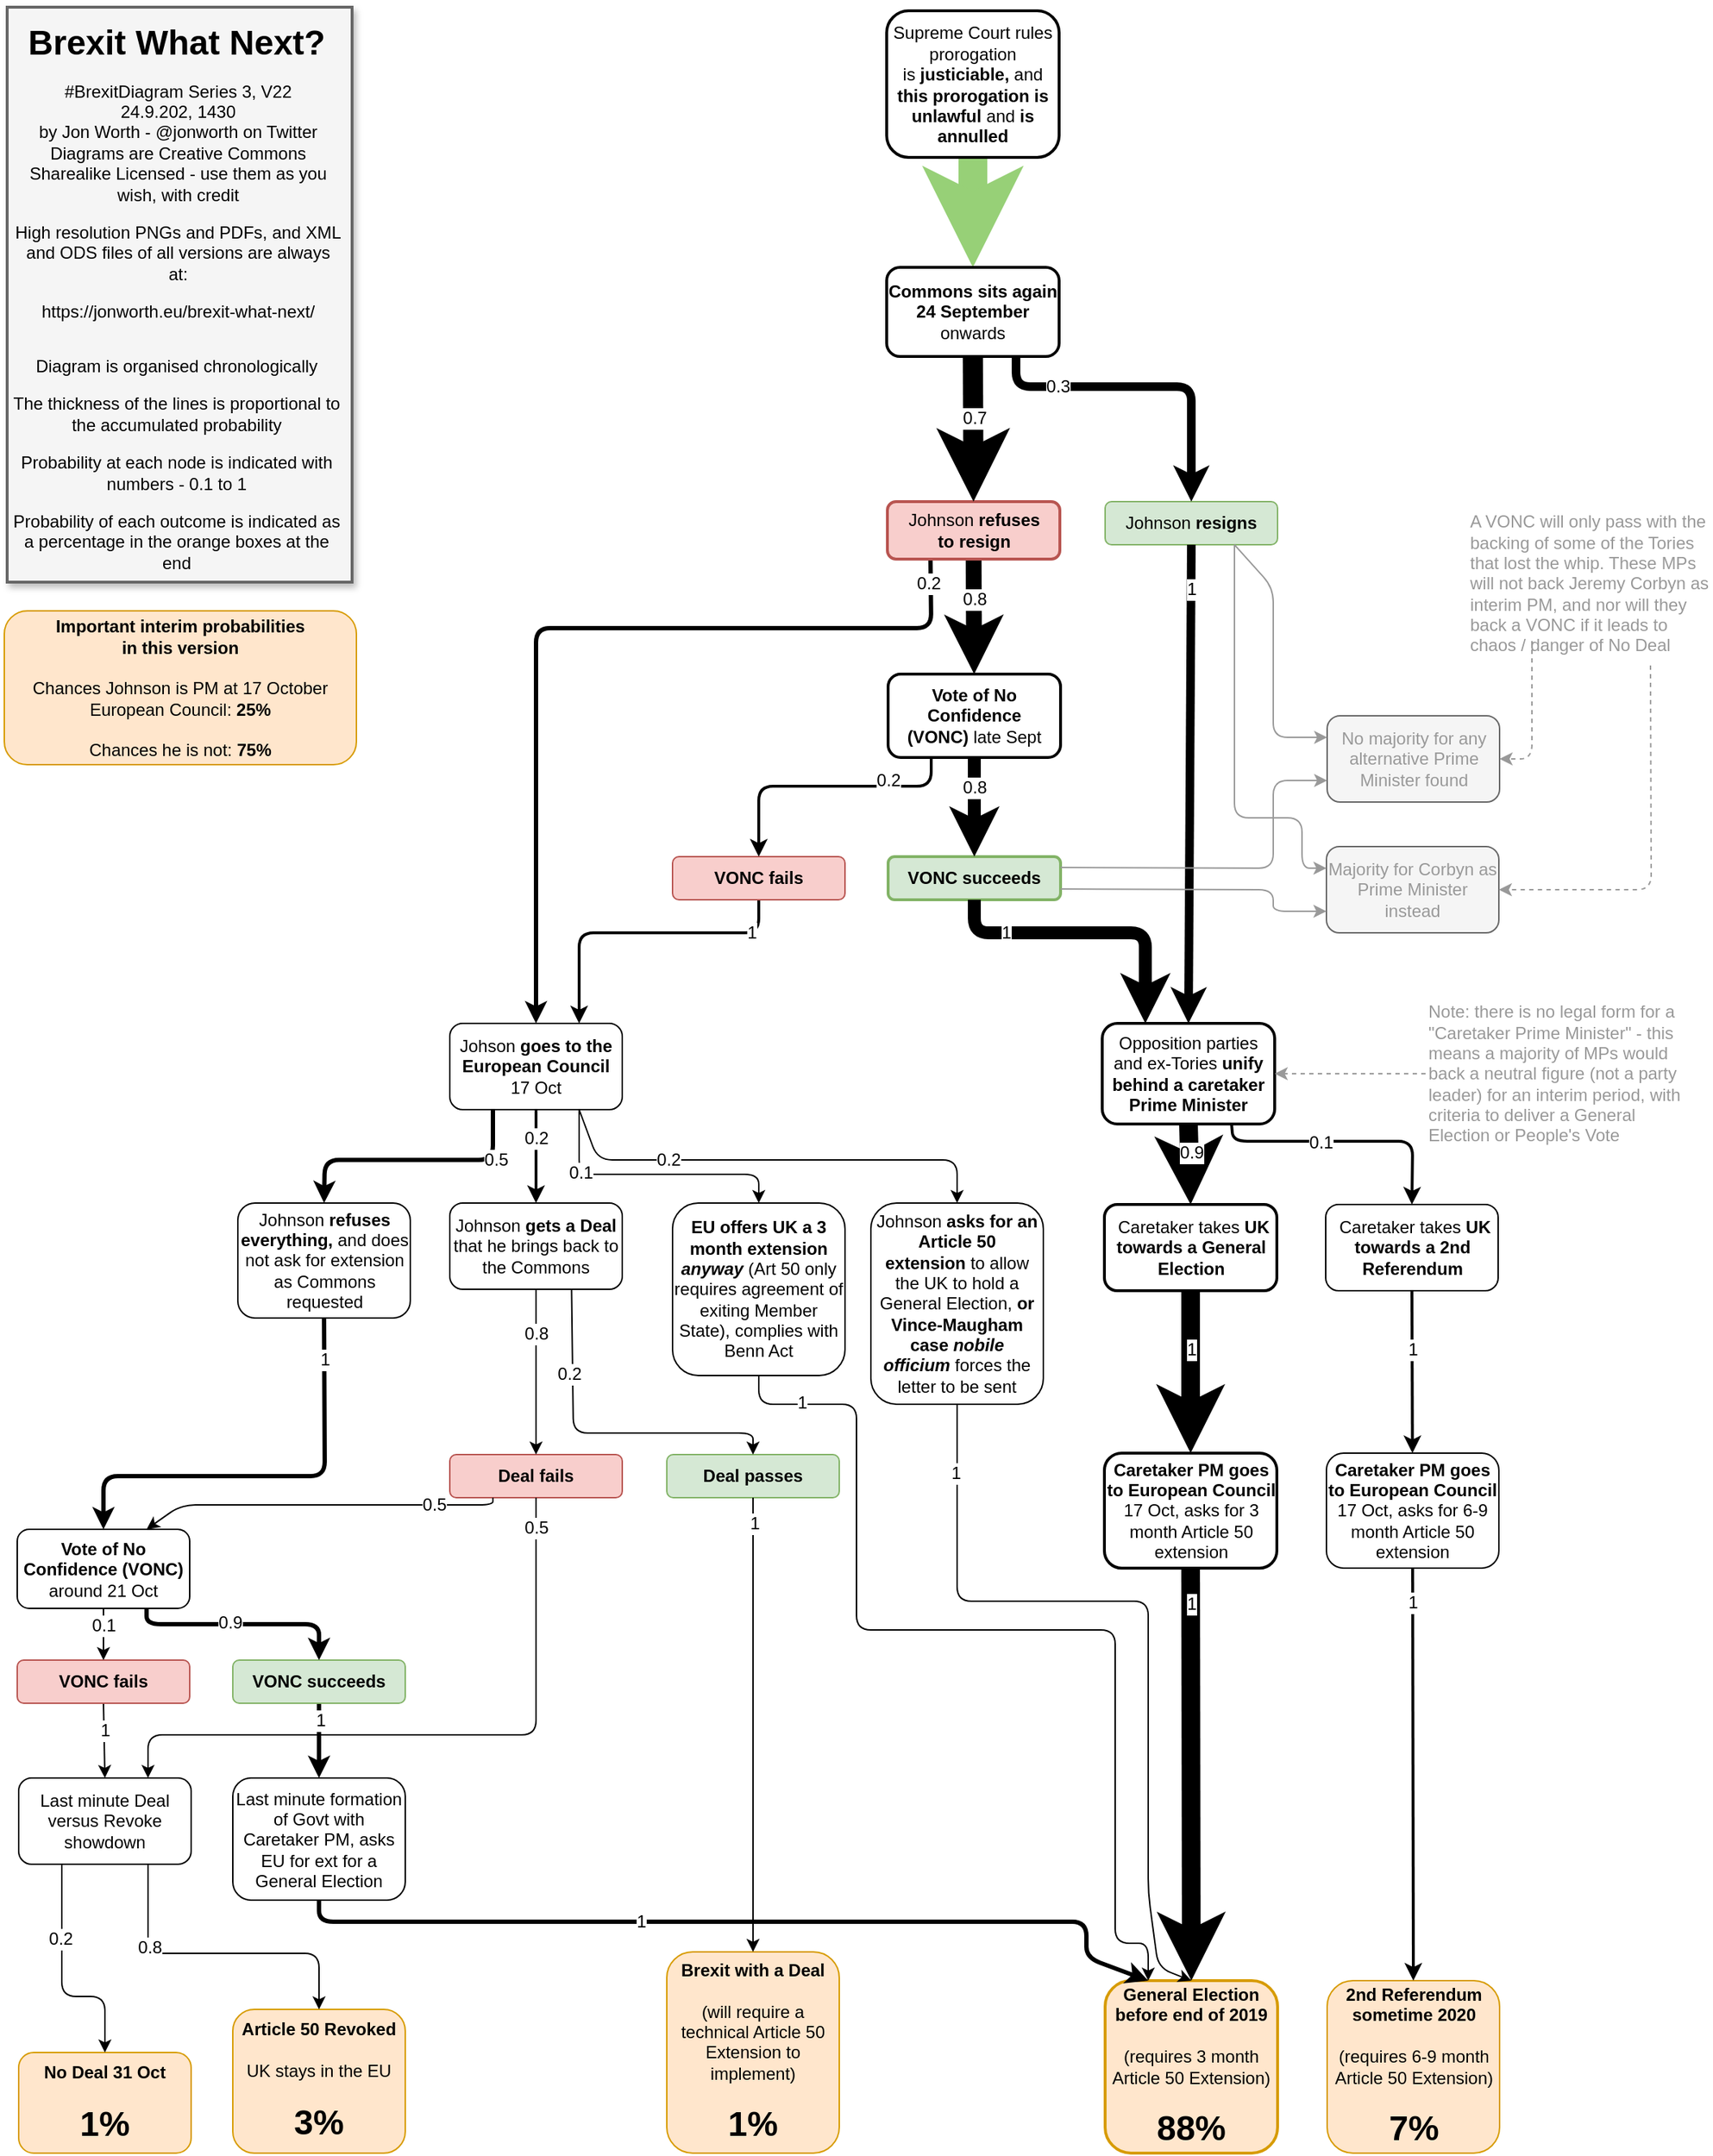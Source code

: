 <mxfile version="11.3.0" type="device" pages="1"><diagram id="ibfhj0PUUvudMhf0KBEY" name="Page-1"><mxGraphModel dx="1349" dy="990" grid="1" gridSize="10" guides="1" tooltips="1" connect="1" arrows="1" fold="1" page="1" pageScale="1" pageWidth="827" pageHeight="1169" math="0" shadow="0"><root><mxCell id="0"/><mxCell id="1" parent="0"/><mxCell id="FsNQfSGcX9CCWowBV3Cm-4" value="" style="endArrow=classic;html=1;entryX=0.5;entryY=0;entryDx=0;entryDy=0;fontSize=12;strokeWidth=20;exitX=0.5;exitY=1;exitDx=0;exitDy=0;strokeColor=#97D077;" edge="1" parent="1" source="2N9ct_D3yQrJ8PhZIqag-3" target="2N9ct_D3yQrJ8PhZIqag-23"><mxGeometry width="50" height="50" relative="1" as="geometry"><mxPoint x="665.5" y="-64" as="sourcePoint"/><mxPoint x="665" y="14" as="targetPoint"/><Array as="points"/></mxGeometry></mxCell><mxCell id="2N9ct_D3yQrJ8PhZIqag-41" value="" style="endArrow=classic;html=1;exitX=0.5;exitY=1;exitDx=0;exitDy=0;fontSize=12;strokeWidth=11;" parent="1" source="2N9ct_D3yQrJ8PhZIqag-18" target="2N9ct_D3yQrJ8PhZIqag-37" edge="1"><mxGeometry width="50" height="50" relative="1" as="geometry"><mxPoint x="786.5" y="474" as="sourcePoint"/><mxPoint x="836.5" y="424" as="targetPoint"/></mxGeometry></mxCell><mxCell id="2N9ct_D3yQrJ8PhZIqag-142" value="0.8" style="text;html=1;resizable=0;points=[];align=center;verticalAlign=middle;labelBackgroundColor=#ffffff;fontColor=#000000;fontSize=12;" parent="2N9ct_D3yQrJ8PhZIqag-41" vertex="1" connectable="0"><mxGeometry x="-0.2" relative="1" as="geometry"><mxPoint y="-4.5" as="offset"/></mxGeometry></mxCell><mxCell id="2N9ct_D3yQrJ8PhZIqag-79" value="" style="endArrow=classic;html=1;fontColor=#FF0000;exitX=0.25;exitY=1;exitDx=0;exitDy=0;entryX=0.5;entryY=0;entryDx=0;entryDy=0;fontSize=12;strokeWidth=3;" parent="1" source="2N9ct_D3yQrJ8PhZIqag-18" target="2N9ct_D3yQrJ8PhZIqag-51" edge="1"><mxGeometry width="50" height="50" relative="1" as="geometry"><mxPoint x="492" y="654" as="sourcePoint"/><mxPoint x="542" y="604" as="targetPoint"/><Array as="points"><mxPoint x="657" y="444"/><mxPoint x="382" y="444"/></Array></mxGeometry></mxCell><mxCell id="2N9ct_D3yQrJ8PhZIqag-141" value="0.2" style="text;html=1;resizable=0;points=[];align=center;verticalAlign=middle;labelBackgroundColor=#ffffff;fontColor=#000000;fontSize=12;" parent="2N9ct_D3yQrJ8PhZIqag-79" vertex="1" connectable="0"><mxGeometry x="-0.939" y="2" relative="1" as="geometry"><mxPoint x="-4" y="-1.5" as="offset"/></mxGeometry></mxCell><mxCell id="2N9ct_D3yQrJ8PhZIqag-3" value="Supreme Court rules prorogation is&amp;nbsp;&lt;b style=&quot;font-size: 12px&quot;&gt;justiciable, &lt;/b&gt;&lt;span style=&quot;font-size: 12px&quot;&gt;and&lt;/span&gt;&lt;b style=&quot;font-size: 12px&quot;&gt; this prorogation is unlawful &lt;/b&gt;&lt;span style=&quot;font-size: 12px&quot;&gt;and&lt;/span&gt;&lt;b style=&quot;font-size: 12px&quot;&gt; is annulled&lt;/b&gt;" style="rounded=1;whiteSpace=wrap;html=1;fontSize=12;strokeWidth=2;" parent="1" vertex="1"><mxGeometry x="626" y="14.5" width="120" height="102" as="geometry"/></mxCell><mxCell id="2N9ct_D3yQrJ8PhZIqag-17" value="Johnson &lt;b style=&quot;font-size: 12px;&quot;&gt;resigns&lt;/b&gt;" style="rounded=1;whiteSpace=wrap;html=1;fillColor=#d5e8d4;strokeColor=#82b366;fontSize=12;" parent="1" vertex="1"><mxGeometry x="778" y="356" width="120" height="30" as="geometry"/></mxCell><mxCell id="2N9ct_D3yQrJ8PhZIqag-18" value="Johnson &lt;b style=&quot;font-size: 12px;&quot;&gt;refuses to&amp;nbsp;resign&lt;/b&gt;" style="rounded=1;whiteSpace=wrap;html=1;fillColor=#f8cecc;strokeColor=#b85450;fontSize=12;strokeWidth=2;" parent="1" vertex="1"><mxGeometry x="626.5" y="356" width="120" height="40" as="geometry"/></mxCell><mxCell id="2N9ct_D3yQrJ8PhZIqag-23" value="&lt;b style=&quot;font-size: 12px&quot;&gt;Commons sits again 24 September&lt;/b&gt; onwards" style="rounded=1;whiteSpace=wrap;html=1;fontSize=12;strokeWidth=2;" parent="1" vertex="1"><mxGeometry x="626" y="193" width="120" height="62" as="geometry"/></mxCell><mxCell id="2N9ct_D3yQrJ8PhZIqag-31" value="" style="endArrow=classic;html=1;exitX=0.5;exitY=1;exitDx=0;exitDy=0;fontSize=12;strokeWidth=14;" parent="1" source="2N9ct_D3yQrJ8PhZIqag-23" target="2N9ct_D3yQrJ8PhZIqag-18" edge="1"><mxGeometry width="50" height="50" relative="1" as="geometry"><mxPoint x="526.5" y="394" as="sourcePoint"/><mxPoint x="576.5" y="344" as="targetPoint"/></mxGeometry></mxCell><mxCell id="2N9ct_D3yQrJ8PhZIqag-134" value="0.7" style="text;html=1;resizable=0;points=[];align=center;verticalAlign=middle;labelBackgroundColor=#ffffff;fontColor=#000000;fontSize=12;" parent="2N9ct_D3yQrJ8PhZIqag-31" vertex="1" connectable="0"><mxGeometry x="-0.152" y="1" relative="1" as="geometry"><mxPoint as="offset"/></mxGeometry></mxCell><mxCell id="2N9ct_D3yQrJ8PhZIqag-32" value="" style="endArrow=classic;html=1;exitX=0.75;exitY=1;exitDx=0;exitDy=0;entryX=0.5;entryY=0;entryDx=0;entryDy=0;fontSize=12;strokeWidth=6;" parent="1" source="2N9ct_D3yQrJ8PhZIqag-23" target="2N9ct_D3yQrJ8PhZIqag-17" edge="1"><mxGeometry width="50" height="50" relative="1" as="geometry"><mxPoint x="696.5" y="294" as="sourcePoint"/><mxPoint x="696.5" y="344" as="targetPoint"/><Array as="points"><mxPoint x="716" y="276"/><mxPoint x="838" y="276"/></Array></mxGeometry></mxCell><mxCell id="2N9ct_D3yQrJ8PhZIqag-136" value="0.3" style="text;html=1;resizable=0;points=[];align=center;verticalAlign=middle;labelBackgroundColor=#ffffff;fontColor=#000000;fontSize=12;" parent="2N9ct_D3yQrJ8PhZIqag-32" vertex="1" connectable="0"><mxGeometry x="-0.36" relative="1" as="geometry"><mxPoint x="-22" as="offset"/></mxGeometry></mxCell><mxCell id="2N9ct_D3yQrJ8PhZIqag-35" value="Opposition parties and ex-Tories &lt;b style=&quot;font-size: 12px;&quot;&gt;unify behind a caretaker Prime Minister&lt;/b&gt;" style="rounded=1;whiteSpace=wrap;html=1;fontSize=12;strokeWidth=2;" parent="1" vertex="1"><mxGeometry x="776" y="719" width="120" height="70" as="geometry"/></mxCell><mxCell id="2N9ct_D3yQrJ8PhZIqag-36" value="" style="endArrow=classic;html=1;exitX=0.5;exitY=1;exitDx=0;exitDy=0;entryX=0.5;entryY=0;entryDx=0;entryDy=0;fontSize=12;strokeWidth=6;" parent="1" source="2N9ct_D3yQrJ8PhZIqag-17" target="2N9ct_D3yQrJ8PhZIqag-35" edge="1"><mxGeometry width="50" height="50" relative="1" as="geometry"><mxPoint x="696.5" y="454" as="sourcePoint"/><mxPoint x="746.5" y="404" as="targetPoint"/></mxGeometry></mxCell><mxCell id="2N9ct_D3yQrJ8PhZIqag-140" value="1" style="text;html=1;resizable=0;points=[];align=center;verticalAlign=middle;labelBackgroundColor=#ffffff;fontColor=#000000;fontSize=12;" parent="2N9ct_D3yQrJ8PhZIqag-36" vertex="1" connectable="0"><mxGeometry x="-0.814" relative="1" as="geometry"><mxPoint as="offset"/></mxGeometry></mxCell><mxCell id="2N9ct_D3yQrJ8PhZIqag-37" value="&lt;b style=&quot;font-size: 12px&quot;&gt;Vote of No Confidence (VONC)&lt;/b&gt;&amp;nbsp;late Sept" style="rounded=1;whiteSpace=wrap;html=1;fontSize=12;strokeWidth=2;" parent="1" vertex="1"><mxGeometry x="627" y="476" width="120" height="58" as="geometry"/></mxCell><mxCell id="2N9ct_D3yQrJ8PhZIqag-38" value="&lt;b style=&quot;font-size: 12px;&quot;&gt;VONC succeeds&lt;/b&gt;" style="rounded=1;whiteSpace=wrap;html=1;fillColor=#d5e8d4;strokeColor=#82b366;fontSize=12;strokeWidth=2;" parent="1" vertex="1"><mxGeometry x="627" y="603" width="120" height="30" as="geometry"/></mxCell><mxCell id="2N9ct_D3yQrJ8PhZIqag-40" value="" style="endArrow=classic;html=1;exitX=0.5;exitY=1;exitDx=0;exitDy=0;fontSize=12;strokeWidth=9;" parent="1" source="2N9ct_D3yQrJ8PhZIqag-37" target="2N9ct_D3yQrJ8PhZIqag-38" edge="1"><mxGeometry width="50" height="50" relative="1" as="geometry"><mxPoint x="666.5" y="484" as="sourcePoint"/><mxPoint x="676.5" y="554" as="targetPoint"/></mxGeometry></mxCell><mxCell id="2N9ct_D3yQrJ8PhZIqag-143" value="0.8" style="text;html=1;resizable=0;points=[];align=center;verticalAlign=middle;labelBackgroundColor=#ffffff;fontColor=#000000;fontSize=12;" parent="2N9ct_D3yQrJ8PhZIqag-40" vertex="1" connectable="0"><mxGeometry x="-0.232" y="1" relative="1" as="geometry"><mxPoint x="-1.5" y="-5.5" as="offset"/></mxGeometry></mxCell><mxCell id="2N9ct_D3yQrJ8PhZIqag-43" value="" style="endArrow=classic;html=1;exitX=0.5;exitY=1;exitDx=0;exitDy=0;entryX=0.25;entryY=0;entryDx=0;entryDy=0;fontSize=12;strokeWidth=9;" parent="1" source="2N9ct_D3yQrJ8PhZIqag-38" target="2N9ct_D3yQrJ8PhZIqag-35" edge="1"><mxGeometry width="50" height="50" relative="1" as="geometry"><mxPoint x="626.5" y="624" as="sourcePoint"/><mxPoint x="676.5" y="574" as="targetPoint"/><Array as="points"><mxPoint x="687" y="656"/><mxPoint x="806" y="656"/></Array></mxGeometry></mxCell><mxCell id="2N9ct_D3yQrJ8PhZIqag-147" value="1" style="text;html=1;resizable=0;points=[];align=center;verticalAlign=middle;labelBackgroundColor=#ffffff;fontColor=#000000;fontSize=12;" parent="2N9ct_D3yQrJ8PhZIqag-43" vertex="1" connectable="0"><mxGeometry x="-0.562" relative="1" as="geometry"><mxPoint as="offset"/></mxGeometry></mxCell><mxCell id="2N9ct_D3yQrJ8PhZIqag-51" value="Johson &lt;b style=&quot;font-size: 12px;&quot;&gt;goes to the European Council&lt;/b&gt; 17 Oct" style="rounded=1;whiteSpace=wrap;html=1;fontSize=12;" parent="1" vertex="1"><mxGeometry x="322" y="719" width="120" height="60" as="geometry"/></mxCell><mxCell id="2N9ct_D3yQrJ8PhZIqag-52" value="" style="endArrow=classic;html=1;exitX=0.5;exitY=1;exitDx=0;exitDy=0;entryX=0.75;entryY=0;entryDx=0;entryDy=0;fontSize=12;strokeWidth=2;" parent="1" source="2N9ct_D3yQrJ8PhZIqag-39" target="2N9ct_D3yQrJ8PhZIqag-51" edge="1"><mxGeometry width="50" height="50" relative="1" as="geometry"><mxPoint x="392" y="594" as="sourcePoint"/><mxPoint x="442" y="544" as="targetPoint"/><Array as="points"><mxPoint x="537" y="656"/><mxPoint x="412" y="656"/></Array></mxGeometry></mxCell><mxCell id="2N9ct_D3yQrJ8PhZIqag-157" value="1" style="text;html=1;resizable=0;points=[];align=center;verticalAlign=middle;labelBackgroundColor=#ffffff;fontColor=#000000;fontSize=12;" parent="2N9ct_D3yQrJ8PhZIqag-52" vertex="1" connectable="0"><mxGeometry x="-0.731" relative="1" as="geometry"><mxPoint as="offset"/></mxGeometry></mxCell><mxCell id="2N9ct_D3yQrJ8PhZIqag-39" value="&lt;b style=&quot;font-size: 12px;&quot;&gt;VONC fails&lt;/b&gt;" style="rounded=1;whiteSpace=wrap;html=1;fillColor=#f8cecc;strokeColor=#b85450;fontSize=12;" parent="1" vertex="1"><mxGeometry x="477" y="603" width="120" height="30" as="geometry"/></mxCell><mxCell id="2N9ct_D3yQrJ8PhZIqag-42" value="" style="endArrow=classic;html=1;exitX=0.25;exitY=1;exitDx=0;exitDy=0;entryX=0.5;entryY=0;entryDx=0;entryDy=0;fontSize=12;strokeWidth=2;" parent="1" source="2N9ct_D3yQrJ8PhZIqag-37" target="2N9ct_D3yQrJ8PhZIqag-39" edge="1"><mxGeometry width="50" height="50" relative="1" as="geometry"><mxPoint x="606.5" y="634" as="sourcePoint"/><mxPoint x="656.5" y="584" as="targetPoint"/><Array as="points"><mxPoint x="657" y="554"/><mxPoint x="537" y="554"/></Array></mxGeometry></mxCell><mxCell id="2N9ct_D3yQrJ8PhZIqag-144" value="0.2" style="text;html=1;resizable=0;points=[];align=center;verticalAlign=middle;labelBackgroundColor=#ffffff;fontColor=#000000;fontSize=12;" parent="2N9ct_D3yQrJ8PhZIqag-42" vertex="1" connectable="0"><mxGeometry x="-0.049" y="-1" relative="1" as="geometry"><mxPoint x="40" y="-3" as="offset"/></mxGeometry></mxCell><mxCell id="2N9ct_D3yQrJ8PhZIqag-71" value="&lt;b style=&quot;font-size: 12px;&quot;&gt;Caretaker PM goes to European Council&lt;/b&gt; 17 Oct, asks for 3 month Article 50 extension" style="rounded=1;whiteSpace=wrap;html=1;fontSize=12;strokeWidth=2;" parent="1" vertex="1"><mxGeometry x="777.5" y="1018" width="120" height="80" as="geometry"/></mxCell><mxCell id="2N9ct_D3yQrJ8PhZIqag-73" value="Johnson &lt;b style=&quot;font-size: 12px&quot;&gt;gets a Deal &lt;/b&gt;that he brings back to the Commons" style="rounded=1;whiteSpace=wrap;html=1;fontSize=12;" parent="1" vertex="1"><mxGeometry x="322" y="844" width="120" height="60" as="geometry"/></mxCell><mxCell id="2N9ct_D3yQrJ8PhZIqag-74" value="Johnson &lt;b style=&quot;font-size: 12px&quot;&gt;asks for an Article 50 extension&amp;nbsp;&lt;/b&gt;to allow the UK to hold a General Election, &lt;b&gt;or Vince-Maugham case &lt;i&gt;nobile officium&lt;/i&gt;&lt;/b&gt;&amp;nbsp;forces the letter to be sent" style="rounded=1;whiteSpace=wrap;html=1;fontSize=12;" parent="1" vertex="1"><mxGeometry x="615" y="844" width="120" height="140" as="geometry"/></mxCell><mxCell id="2N9ct_D3yQrJ8PhZIqag-76" value="" style="endArrow=classic;html=1;fontColor=#FF0000;entryX=0.5;entryY=0;entryDx=0;entryDy=0;exitX=0.5;exitY=1;exitDx=0;exitDy=0;fontSize=12;strokeWidth=2;" parent="1" source="2N9ct_D3yQrJ8PhZIqag-51" target="2N9ct_D3yQrJ8PhZIqag-73" edge="1"><mxGeometry width="50" height="50" relative="1" as="geometry"><mxPoint x="212" y="844" as="sourcePoint"/><mxPoint x="262" y="794" as="targetPoint"/><Array as="points"/></mxGeometry></mxCell><mxCell id="2N9ct_D3yQrJ8PhZIqag-176" value="0.2" style="text;html=1;resizable=0;points=[];align=center;verticalAlign=middle;labelBackgroundColor=#ffffff;fontColor=#000000;fontSize=12;" parent="2N9ct_D3yQrJ8PhZIqag-76" vertex="1" connectable="0"><mxGeometry x="-0.264" y="1" relative="1" as="geometry"><mxPoint x="-1" y="-4.5" as="offset"/></mxGeometry></mxCell><mxCell id="2N9ct_D3yQrJ8PhZIqag-77" value="" style="endArrow=classic;html=1;fontColor=#FF0000;exitX=0.75;exitY=1;exitDx=0;exitDy=0;entryX=0.5;entryY=0;entryDx=0;entryDy=0;fontSize=12;strokeWidth=1;" parent="1" source="2N9ct_D3yQrJ8PhZIqag-51" target="2N9ct_D3yQrJ8PhZIqag-74" edge="1"><mxGeometry width="50" height="50" relative="1" as="geometry"><mxPoint x="362" y="874" as="sourcePoint"/><mxPoint x="242" y="904" as="targetPoint"/><Array as="points"><mxPoint x="425" y="814"/><mxPoint x="675" y="814"/></Array></mxGeometry></mxCell><mxCell id="2N9ct_D3yQrJ8PhZIqag-178" value="0.2" style="text;html=1;resizable=0;points=[];align=center;verticalAlign=middle;labelBackgroundColor=#ffffff;fontColor=#000000;fontSize=12;" parent="2N9ct_D3yQrJ8PhZIqag-77" vertex="1" connectable="0"><mxGeometry x="-0.318" y="-1" relative="1" as="geometry"><mxPoint x="-22" y="-1" as="offset"/></mxGeometry></mxCell><mxCell id="2N9ct_D3yQrJ8PhZIqag-85" value="&lt;b style=&quot;font-size: 12px;&quot;&gt;Deal passes&lt;/b&gt;" style="rounded=1;whiteSpace=wrap;html=1;fillColor=#d5e8d4;strokeColor=#82b366;fontSize=12;" parent="1" vertex="1"><mxGeometry x="473" y="1019" width="120" height="30" as="geometry"/></mxCell><mxCell id="2N9ct_D3yQrJ8PhZIqag-86" value="" style="endArrow=classic;html=1;fontColor=#FF0000;exitX=0.706;exitY=0.994;exitDx=0;exitDy=0;entryX=0.5;entryY=0;entryDx=0;entryDy=0;fontSize=12;exitPerimeter=0;" parent="1" source="2N9ct_D3yQrJ8PhZIqag-73" target="2N9ct_D3yQrJ8PhZIqag-85" edge="1"><mxGeometry width="50" height="50" relative="1" as="geometry"><mxPoint x="282" y="1144" as="sourcePoint"/><mxPoint x="332" y="1094" as="targetPoint"/><Array as="points"><mxPoint x="408" y="1004"/><mxPoint x="533" y="1004"/></Array></mxGeometry></mxCell><mxCell id="2N9ct_D3yQrJ8PhZIqag-173" value="0.2" style="text;html=1;resizable=0;points=[];align=center;verticalAlign=middle;labelBackgroundColor=#ffffff;fontColor=#000000;fontSize=12;" parent="2N9ct_D3yQrJ8PhZIqag-86" vertex="1" connectable="0"><mxGeometry x="-0.488" relative="1" as="geometry"><mxPoint x="-3" y="-2.5" as="offset"/></mxGeometry></mxCell><mxCell id="2N9ct_D3yQrJ8PhZIqag-88" value="&lt;b style=&quot;font-size: 12px&quot;&gt;General Election before end of 2019&lt;/b&gt;&lt;br style=&quot;font-size: 12px&quot;&gt;&lt;br style=&quot;font-size: 12px&quot;&gt;(requires 3 month Article 50 Extension)&lt;br&gt;&lt;br&gt;&lt;b&gt;&lt;font style=&quot;font-size: 24px&quot;&gt;88%&lt;/font&gt;&lt;/b&gt;" style="rounded=1;whiteSpace=wrap;html=1;fillColor=#ffe6cc;strokeColor=#d79b00;fontSize=12;strokeWidth=2;" parent="1" vertex="1"><mxGeometry x="778" y="1385" width="120" height="120" as="geometry"/></mxCell><mxCell id="2N9ct_D3yQrJ8PhZIqag-90" value="&amp;nbsp;Caretaker takes&lt;b style=&quot;font-size: 12px;&quot;&gt;&amp;nbsp;UK towards a General Election&lt;/b&gt;" style="rounded=1;whiteSpace=wrap;html=1;fontSize=12;strokeWidth=2;" parent="1" vertex="1"><mxGeometry x="777.5" y="845" width="120" height="60" as="geometry"/></mxCell><mxCell id="2N9ct_D3yQrJ8PhZIqag-91" value="&amp;nbsp;Caretaker takes&lt;b style=&quot;font-size: 12px;&quot;&gt;&amp;nbsp;UK towards a 2nd Referendum&lt;/b&gt;" style="rounded=1;whiteSpace=wrap;html=1;fontSize=12;" parent="1" vertex="1"><mxGeometry x="931.5" y="845" width="120" height="60" as="geometry"/></mxCell><mxCell id="2N9ct_D3yQrJ8PhZIqag-92" value="" style="endArrow=classic;html=1;fontColor=#FF0000;exitX=0.75;exitY=1;exitDx=0;exitDy=0;entryX=0.5;entryY=0;entryDx=0;entryDy=0;fontSize=12;strokeWidth=2;" parent="1" source="2N9ct_D3yQrJ8PhZIqag-35" target="2N9ct_D3yQrJ8PhZIqag-91" edge="1"><mxGeometry width="50" height="50" relative="1" as="geometry"><mxPoint x="802" y="764" as="sourcePoint"/><mxPoint x="852" y="714" as="targetPoint"/><Array as="points"><mxPoint x="867" y="801"/><mxPoint x="992" y="801"/></Array></mxGeometry></mxCell><mxCell id="2N9ct_D3yQrJ8PhZIqag-161" value="0.1" style="text;html=1;resizable=0;points=[];align=center;verticalAlign=middle;labelBackgroundColor=#ffffff;fontColor=#000000;fontSize=12;" parent="2N9ct_D3yQrJ8PhZIqag-92" vertex="1" connectable="0"><mxGeometry x="-0.153" y="2" relative="1" as="geometry"><mxPoint x="-3.5" y="2.5" as="offset"/></mxGeometry></mxCell><mxCell id="2N9ct_D3yQrJ8PhZIqag-93" value="" style="endArrow=classic;html=1;fontColor=#FF0000;exitX=0.5;exitY=1;exitDx=0;exitDy=0;entryX=0.5;entryY=0;entryDx=0;entryDy=0;fontSize=12;strokeWidth=13;" parent="1" source="2N9ct_D3yQrJ8PhZIqag-35" target="2N9ct_D3yQrJ8PhZIqag-90" edge="1"><mxGeometry width="50" height="50" relative="1" as="geometry"><mxPoint x="722" y="764" as="sourcePoint"/><mxPoint x="842" y="794" as="targetPoint"/><Array as="points"/></mxGeometry></mxCell><mxCell id="2N9ct_D3yQrJ8PhZIqag-160" value="0.9" style="text;html=1;resizable=0;points=[];align=center;verticalAlign=middle;labelBackgroundColor=#ffffff;fontColor=#000000;fontSize=12;" parent="2N9ct_D3yQrJ8PhZIqag-93" vertex="1" connectable="0"><mxGeometry x="-0.305" y="1" relative="1" as="geometry"><mxPoint as="offset"/></mxGeometry></mxCell><mxCell id="2N9ct_D3yQrJ8PhZIqag-94" value="&lt;b style=&quot;font-size: 12px&quot;&gt;2nd Referendum sometime 2020&lt;/b&gt;&lt;br style=&quot;font-size: 12px&quot;&gt;&lt;br style=&quot;font-size: 12px&quot;&gt;(requires 6-9 month Article 50 Extension)&lt;br&gt;&lt;br&gt;&lt;b&gt;&lt;font style=&quot;font-size: 24px&quot;&gt;7%&lt;/font&gt;&lt;/b&gt;" style="rounded=1;whiteSpace=wrap;html=1;fillColor=#ffe6cc;strokeColor=#d79b00;fontSize=12;" parent="1" vertex="1"><mxGeometry x="932.5" y="1385" width="120" height="120" as="geometry"/></mxCell><mxCell id="2N9ct_D3yQrJ8PhZIqag-95" value="" style="endArrow=classic;html=1;fontColor=#FF0000;exitX=0.5;exitY=1;exitDx=0;exitDy=0;entryX=0.5;entryY=0;entryDx=0;entryDy=0;fontSize=12;strokeWidth=13;" parent="1" source="2N9ct_D3yQrJ8PhZIqag-90" target="2N9ct_D3yQrJ8PhZIqag-71" edge="1"><mxGeometry width="50" height="50" relative="1" as="geometry"><mxPoint x="1087" y="924" as="sourcePoint"/><mxPoint x="1137" y="874" as="targetPoint"/></mxGeometry></mxCell><mxCell id="2N9ct_D3yQrJ8PhZIqag-179" value="1" style="text;html=1;resizable=0;points=[];align=center;verticalAlign=middle;labelBackgroundColor=#ffffff;fontColor=#000000;fontSize=12;" parent="2N9ct_D3yQrJ8PhZIqag-95" vertex="1" connectable="0"><mxGeometry x="-0.28" relative="1" as="geometry"><mxPoint as="offset"/></mxGeometry></mxCell><mxCell id="2N9ct_D3yQrJ8PhZIqag-96" value="&lt;b style=&quot;font-size: 12px;&quot;&gt;Caretaker PM goes to European Council&lt;/b&gt; 17 Oct, asks for 6-9 month Article 50 extension" style="rounded=1;whiteSpace=wrap;html=1;fontSize=12;" parent="1" vertex="1"><mxGeometry x="932" y="1018" width="120" height="80" as="geometry"/></mxCell><mxCell id="2N9ct_D3yQrJ8PhZIqag-97" value="" style="endArrow=classic;html=1;fontColor=#FF0000;exitX=0.5;exitY=1;exitDx=0;exitDy=0;fontSize=12;strokeWidth=2;" parent="1" source="2N9ct_D3yQrJ8PhZIqag-91" target="2N9ct_D3yQrJ8PhZIqag-96" edge="1"><mxGeometry width="50" height="50" relative="1" as="geometry"><mxPoint x="1097" y="894" as="sourcePoint"/><mxPoint x="1147" y="844" as="targetPoint"/></mxGeometry></mxCell><mxCell id="2N9ct_D3yQrJ8PhZIqag-180" value="1" style="text;html=1;resizable=0;points=[];align=center;verticalAlign=middle;labelBackgroundColor=#ffffff;fontColor=#000000;fontSize=12;" parent="2N9ct_D3yQrJ8PhZIqag-97" vertex="1" connectable="0"><mxGeometry x="-0.28" relative="1" as="geometry"><mxPoint as="offset"/></mxGeometry></mxCell><mxCell id="2N9ct_D3yQrJ8PhZIqag-98" value="" style="endArrow=classic;html=1;fontColor=#FF0000;exitX=0.5;exitY=1;exitDx=0;exitDy=0;entryX=0.5;entryY=0;entryDx=0;entryDy=0;fontSize=12;strokeWidth=13;" parent="1" source="2N9ct_D3yQrJ8PhZIqag-71" target="2N9ct_D3yQrJ8PhZIqag-88" edge="1"><mxGeometry width="50" height="50" relative="1" as="geometry"><mxPoint x="577" y="1134" as="sourcePoint"/><mxPoint x="627" y="1084" as="targetPoint"/></mxGeometry></mxCell><mxCell id="2N9ct_D3yQrJ8PhZIqag-181" value="1" style="text;html=1;resizable=0;points=[];align=center;verticalAlign=middle;labelBackgroundColor=#ffffff;fontColor=#000000;fontSize=12;" parent="2N9ct_D3yQrJ8PhZIqag-98" vertex="1" connectable="0"><mxGeometry x="-0.831" relative="1" as="geometry"><mxPoint as="offset"/></mxGeometry></mxCell><mxCell id="2N9ct_D3yQrJ8PhZIqag-99" value="" style="endArrow=classic;html=1;fontColor=#FF0000;exitX=0.5;exitY=1;exitDx=0;exitDy=0;entryX=0.5;entryY=0;entryDx=0;entryDy=0;fontSize=12;strokeWidth=2;" parent="1" source="2N9ct_D3yQrJ8PhZIqag-96" target="2N9ct_D3yQrJ8PhZIqag-94" edge="1"><mxGeometry width="50" height="50" relative="1" as="geometry"><mxPoint x="847" y="984" as="sourcePoint"/><mxPoint x="847" y="1014" as="targetPoint"/></mxGeometry></mxCell><mxCell id="2N9ct_D3yQrJ8PhZIqag-182" value="1" style="text;html=1;resizable=0;points=[];align=center;verticalAlign=middle;labelBackgroundColor=#ffffff;fontColor=#000000;fontSize=12;" parent="2N9ct_D3yQrJ8PhZIqag-99" vertex="1" connectable="0"><mxGeometry x="-0.836" relative="1" as="geometry"><mxPoint as="offset"/></mxGeometry></mxCell><mxCell id="2N9ct_D3yQrJ8PhZIqag-100" value="&lt;b style=&quot;font-size: 12px&quot;&gt;Brexit with a Deal&lt;/b&gt;&lt;br style=&quot;font-size: 12px&quot;&gt;&lt;br style=&quot;font-size: 12px&quot;&gt;(will require a technical Article 50 Extension to implement)&lt;br&gt;&lt;br&gt;&lt;b&gt;&lt;font style=&quot;font-size: 24px&quot;&gt;1%&lt;/font&gt;&lt;/b&gt;" style="rounded=1;whiteSpace=wrap;html=1;fillColor=#ffe6cc;strokeColor=#d79b00;fontSize=12;" parent="1" vertex="1"><mxGeometry x="473" y="1365" width="120" height="140" as="geometry"/></mxCell><mxCell id="2N9ct_D3yQrJ8PhZIqag-101" value="&lt;b&gt;No Deal 31 Oct&lt;br&gt;&lt;br&gt;&lt;font style=&quot;font-size: 24px&quot;&gt;1%&lt;/font&gt;&lt;br&gt;&lt;/b&gt;" style="rounded=1;whiteSpace=wrap;html=1;fillColor=#ffe6cc;strokeColor=#d79b00;fontSize=12;" parent="1" vertex="1"><mxGeometry x="22" y="1435" width="120" height="70" as="geometry"/></mxCell><mxCell id="2N9ct_D3yQrJ8PhZIqag-102" value="Last minute Deal versus Revoke showdown" style="rounded=1;whiteSpace=wrap;html=1;fontSize=12;" parent="1" vertex="1"><mxGeometry x="22" y="1244" width="120" height="60" as="geometry"/></mxCell><mxCell id="2N9ct_D3yQrJ8PhZIqag-103" value="&lt;b style=&quot;font-size: 12px&quot;&gt;Article 50 Revoked&lt;/b&gt;&lt;br style=&quot;font-size: 12px&quot;&gt;&lt;br style=&quot;font-size: 12px&quot;&gt;UK stays in the EU&lt;br&gt;&lt;br&gt;&lt;b&gt;&lt;font style=&quot;font-size: 24px&quot;&gt;3%&lt;/font&gt;&lt;/b&gt;" style="rounded=1;whiteSpace=wrap;html=1;fillColor=#ffe6cc;strokeColor=#d79b00;fontSize=12;" parent="1" vertex="1"><mxGeometry x="171" y="1405" width="120" height="100" as="geometry"/></mxCell><mxCell id="2N9ct_D3yQrJ8PhZIqag-106" value="" style="endArrow=classic;html=1;fontColor=#FF0000;entryX=0.5;entryY=0;entryDx=0;entryDy=0;exitX=0.75;exitY=1;exitDx=0;exitDy=0;fontSize=12;" parent="1" source="2N9ct_D3yQrJ8PhZIqag-102" target="2N9ct_D3yQrJ8PhZIqag-103" edge="1"><mxGeometry width="50" height="50" relative="1" as="geometry"><mxPoint x="172" y="1215" as="sourcePoint"/><mxPoint x="92" y="1245" as="targetPoint"/><Array as="points"><mxPoint x="112" y="1366"/><mxPoint x="231" y="1366"/></Array></mxGeometry></mxCell><mxCell id="2N9ct_D3yQrJ8PhZIqag-167" value="0.8" style="text;html=1;resizable=0;points=[];align=center;verticalAlign=middle;labelBackgroundColor=#ffffff;fontColor=#000000;fontSize=12;" parent="2N9ct_D3yQrJ8PhZIqag-106" vertex="1" connectable="0"><mxGeometry x="-0.474" y="1" relative="1" as="geometry"><mxPoint as="offset"/></mxGeometry></mxCell><mxCell id="2N9ct_D3yQrJ8PhZIqag-110" value="" style="endArrow=classic;html=1;fontColor=#FF0000;exitX=0.25;exitY=1;exitDx=0;exitDy=0;entryX=0.5;entryY=0;entryDx=0;entryDy=0;fontSize=12;" parent="1" source="2N9ct_D3yQrJ8PhZIqag-102" target="2N9ct_D3yQrJ8PhZIqag-101" edge="1"><mxGeometry width="50" height="50" relative="1" as="geometry"><mxPoint x="-28" y="1285" as="sourcePoint"/><mxPoint x="-28" y="1235" as="targetPoint"/><Array as="points"><mxPoint x="52" y="1396"/><mxPoint x="82" y="1396"/></Array></mxGeometry></mxCell><mxCell id="2N9ct_D3yQrJ8PhZIqag-168" value="0.2" style="text;html=1;resizable=0;points=[];align=center;verticalAlign=middle;labelBackgroundColor=#ffffff;fontColor=#000000;fontSize=12;" parent="2N9ct_D3yQrJ8PhZIqag-110" vertex="1" connectable="0"><mxGeometry x="-0.357" y="-1" relative="1" as="geometry"><mxPoint as="offset"/></mxGeometry></mxCell><mxCell id="2N9ct_D3yQrJ8PhZIqag-111" value="" style="endArrow=classic;html=1;fontColor=#FF0000;exitX=0.5;exitY=1;exitDx=0;exitDy=0;entryX=0.5;entryY=0;entryDx=0;entryDy=0;fontSize=12;strokeWidth=1;" parent="1" source="2N9ct_D3yQrJ8PhZIqag-74" target="2N9ct_D3yQrJ8PhZIqag-88" edge="1"><mxGeometry width="50" height="50" relative="1" as="geometry"><mxPoint x="581" y="1084" as="sourcePoint"/><mxPoint x="631" y="1034" as="targetPoint"/><Array as="points"><mxPoint x="675" y="1121"/><mxPoint x="808" y="1121"/><mxPoint x="808" y="1324"/><mxPoint x="815" y="1376"/></Array></mxGeometry></mxCell><mxCell id="2N9ct_D3yQrJ8PhZIqag-175" value="1" style="text;html=1;resizable=0;points=[];align=center;verticalAlign=middle;labelBackgroundColor=#ffffff;fontColor=#000000;fontSize=12;" parent="2N9ct_D3yQrJ8PhZIqag-111" vertex="1" connectable="0"><mxGeometry x="-0.828" y="-1" relative="1" as="geometry"><mxPoint as="offset"/></mxGeometry></mxCell><mxCell id="2N9ct_D3yQrJ8PhZIqag-119" value="" style="endArrow=classic;html=1;fontColor=#FF0000;exitX=0.5;exitY=1;exitDx=0;exitDy=0;entryX=0.5;entryY=0;entryDx=0;entryDy=0;fontSize=12;" parent="1" source="2N9ct_D3yQrJ8PhZIqag-113" target="2N9ct_D3yQrJ8PhZIqag-102" edge="1"><mxGeometry width="50" height="50" relative="1" as="geometry"><mxPoint x="402" y="1323" as="sourcePoint"/><mxPoint x="452" y="1273" as="targetPoint"/><Array as="points"/></mxGeometry></mxCell><mxCell id="2N9ct_D3yQrJ8PhZIqag-169" value="1" style="text;html=1;resizable=0;points=[];align=center;verticalAlign=middle;labelBackgroundColor=#ffffff;fontColor=#000000;fontSize=12;" parent="2N9ct_D3yQrJ8PhZIqag-119" vertex="1" connectable="0"><mxGeometry x="-0.298" relative="1" as="geometry"><mxPoint as="offset"/></mxGeometry></mxCell><mxCell id="2N9ct_D3yQrJ8PhZIqag-121" value="Last minute formation of Govt with Caretaker PM, asks EU for ext for a General Election" style="rounded=1;whiteSpace=wrap;html=1;fontSize=12;" parent="1" vertex="1"><mxGeometry x="171" y="1244" width="120" height="85" as="geometry"/></mxCell><mxCell id="2N9ct_D3yQrJ8PhZIqag-122" value="" style="endArrow=classic;html=1;fontColor=#FF0000;exitX=0.5;exitY=1;exitDx=0;exitDy=0;entryX=0.25;entryY=0;entryDx=0;entryDy=0;fontSize=12;strokeWidth=3;" parent="1" source="2N9ct_D3yQrJ8PhZIqag-121" target="2N9ct_D3yQrJ8PhZIqag-88" edge="1"><mxGeometry width="50" height="50" relative="1" as="geometry"><mxPoint x="472" y="1355" as="sourcePoint"/><mxPoint x="522" y="1305" as="targetPoint"/><Array as="points"><mxPoint x="231" y="1344"/><mxPoint x="765" y="1344"/><mxPoint x="765" y="1369"/></Array></mxGeometry></mxCell><mxCell id="2N9ct_D3yQrJ8PhZIqag-184" value="1" style="text;html=1;resizable=0;points=[];align=center;verticalAlign=middle;labelBackgroundColor=#ffffff;fontColor=#000000;fontSize=12;" parent="2N9ct_D3yQrJ8PhZIqag-122" vertex="1" connectable="0"><mxGeometry x="-0.231" relative="1" as="geometry"><mxPoint as="offset"/></mxGeometry></mxCell><mxCell id="2N9ct_D3yQrJ8PhZIqag-123" value="" style="endArrow=classic;html=1;fontColor=#FF0000;exitX=0.5;exitY=1;exitDx=0;exitDy=0;fontSize=12;strokeWidth=3;entryX=0.5;entryY=0;entryDx=0;entryDy=0;" parent="1" source="2N9ct_D3yQrJ8PhZIqag-114" target="2N9ct_D3yQrJ8PhZIqag-121" edge="1"><mxGeometry width="50" height="50" relative="1" as="geometry"><mxPoint x="372" y="1253" as="sourcePoint"/><mxPoint x="265" y="1204" as="targetPoint"/></mxGeometry></mxCell><mxCell id="2N9ct_D3yQrJ8PhZIqag-183" value="1" style="text;html=1;resizable=0;points=[];align=center;verticalAlign=middle;labelBackgroundColor=#ffffff;fontColor=#000000;fontSize=12;" parent="2N9ct_D3yQrJ8PhZIqag-123" vertex="1" connectable="0"><mxGeometry x="-0.413" y="1" relative="1" as="geometry"><mxPoint y="-4" as="offset"/></mxGeometry></mxCell><mxCell id="2N9ct_D3yQrJ8PhZIqag-185" value="" style="rounded=0;whiteSpace=wrap;html=1;labelBackgroundColor=#ffffff;strokeColor=#666666;strokeWidth=2;fillColor=#f5f5f5;fontSize=12;fontColor=#333333;shadow=1;" parent="1" vertex="1"><mxGeometry x="14" y="12" width="240" height="400" as="geometry"/></mxCell><mxCell id="2N9ct_D3yQrJ8PhZIqag-186" value="Brexit What Next?" style="text;html=1;strokeColor=none;fillColor=none;align=center;verticalAlign=middle;whiteSpace=wrap;rounded=0;shadow=1;labelBackgroundColor=none;fontSize=24;fontColor=#000000;fontStyle=1" parent="1" vertex="1"><mxGeometry x="17" y="27" width="230" height="20" as="geometry"/></mxCell><mxCell id="2N9ct_D3yQrJ8PhZIqag-188" value="&lt;p style=&quot;font-size: 12px&quot;&gt;&lt;span style=&quot;font-size: 12px&quot;&gt;#BrexitDiagram Series 3, V22&lt;br&gt;&lt;/span&gt;&lt;span style=&quot;font-size: 12px&quot;&gt;24.9.202, 1430&lt;br&gt;&lt;/span&gt;&lt;span style=&quot;font-size: 12px&quot;&gt;by Jon Worth - @jonworth on Twitter&lt;br&gt;&lt;/span&gt;&lt;span style=&quot;font-size: 12px&quot;&gt;Diagrams are Creative Commons Sharealike Licensed - use them as you wish, with credit&lt;/span&gt;&lt;/p&gt;&lt;p style=&quot;font-size: 12px&quot;&gt;&lt;span style=&quot;font-size: 12px&quot;&gt;High resolution PNGs and PDFs, and XML and ODS files of all versions are always at:&lt;/span&gt;&lt;/p&gt;&lt;p style=&quot;font-size: 12px&quot;&gt;&lt;span style=&quot;font-size: 12px&quot;&gt;https://jonworth.eu/brexit-what-next/&lt;/span&gt;&lt;/p&gt;" style="text;html=1;strokeColor=none;fillColor=none;align=center;verticalAlign=middle;whiteSpace=wrap;rounded=0;shadow=1;labelBackgroundColor=none;fontSize=24;fontColor=#000000;" parent="1" vertex="1"><mxGeometry x="18" y="59.5" width="230" height="175" as="geometry"/></mxCell><mxCell id="2N9ct_D3yQrJ8PhZIqag-189" value="&lt;p style=&quot;font-size: 12px&quot;&gt;Diagram is organised chronologically&lt;/p&gt;&lt;p style=&quot;font-size: 12px&quot;&gt;The thickness of the lines is proportional to the accumulated probability&lt;/p&gt;&lt;p style=&quot;font-size: 12px&quot;&gt;Probability at each node is indicated with numbers - 0.1 to 1&lt;/p&gt;&lt;p style=&quot;font-size: 12px&quot;&gt;Probability of each outcome is indicated as a percentage in the orange boxes at the end&lt;/p&gt;" style="text;html=1;strokeColor=none;fillColor=none;align=center;verticalAlign=middle;whiteSpace=wrap;rounded=0;shadow=1;labelBackgroundColor=none;fontSize=24;fontColor=#000000;" parent="1" vertex="1"><mxGeometry x="17" y="267" width="230" height="125" as="geometry"/></mxCell><mxCell id="0EIm--NTp5x_hzV9y_Xm-1" value="" style="endArrow=classic;html=1;dashed=1;strokeColor=#999999;exitX=0;exitY=0.5;exitDx=0;exitDy=0;entryX=1;entryY=0.5;entryDx=0;entryDy=0;" parent="1" source="0EIm--NTp5x_hzV9y_Xm-2" target="2N9ct_D3yQrJ8PhZIqag-35" edge="1"><mxGeometry width="50" height="50" relative="1" as="geometry"><mxPoint x="1001" y="719" as="sourcePoint"/><mxPoint x="743.5" y="703.5" as="targetPoint"/></mxGeometry></mxCell><mxCell id="0EIm--NTp5x_hzV9y_Xm-2" value="Note: there is no legal form for a &quot;Caretaker Prime Minister&quot; - this means a majority of MPs would back a neutral figure (not a party leader) for an interim period, with criteria to deliver a General Election or People's Vote" style="text;html=1;strokeColor=none;fillColor=none;align=left;verticalAlign=middle;whiteSpace=wrap;rounded=0;fontColor=#999999;" parent="1" vertex="1"><mxGeometry x="1001" y="699" width="184" height="110" as="geometry"/></mxCell><mxCell id="2N9ct_D3yQrJ8PhZIqag-84" value="&lt;b style=&quot;font-size: 12px;&quot;&gt;Deal fails&lt;/b&gt;" style="rounded=1;whiteSpace=wrap;html=1;fillColor=#f8cecc;strokeColor=#b85450;fontSize=12;" parent="1" vertex="1"><mxGeometry x="322" y="1019" width="120" height="30" as="geometry"/></mxCell><mxCell id="DhzOn9w6UN7C-T6UIGYp-29" value="" style="endArrow=classic;html=1;strokeWidth=3;entryX=0.5;entryY=0;entryDx=0;entryDy=0;exitX=0.25;exitY=1;exitDx=0;exitDy=0;" parent="1" source="2N9ct_D3yQrJ8PhZIqag-51" target="2N9ct_D3yQrJ8PhZIqag-75" edge="1"><mxGeometry width="50" height="50" relative="1" as="geometry"><mxPoint x="215" y="874" as="sourcePoint"/><mxPoint x="265" y="824" as="targetPoint"/><Array as="points"><mxPoint x="352" y="814"/><mxPoint x="235" y="814"/></Array></mxGeometry></mxCell><mxCell id="DhzOn9w6UN7C-T6UIGYp-30" value="0.5" style="text;html=1;resizable=0;points=[];align=center;verticalAlign=middle;labelBackgroundColor=#ffffff;" parent="DhzOn9w6UN7C-T6UIGYp-29" vertex="1" connectable="0"><mxGeometry x="-0.567" relative="1" as="geometry"><mxPoint x="6.5" as="offset"/></mxGeometry></mxCell><mxCell id="2N9ct_D3yQrJ8PhZIqag-75" value="Johnson &lt;b style=&quot;font-size: 12px&quot;&gt;refuses everything, &lt;/b&gt;and does not ask for extension as Commons requested" style="rounded=1;whiteSpace=wrap;html=1;fontSize=12;" parent="1" vertex="1"><mxGeometry x="174.5" y="844" width="120" height="80" as="geometry"/></mxCell><mxCell id="2N9ct_D3yQrJ8PhZIqag-112" value="&lt;b style=&quot;font-size: 12px&quot;&gt;Vote of No Confidence (VONC)&lt;/b&gt; around 21 Oct" style="rounded=1;whiteSpace=wrap;html=1;fontSize=12;" parent="1" vertex="1"><mxGeometry x="21" y="1071" width="120" height="55" as="geometry"/></mxCell><mxCell id="2N9ct_D3yQrJ8PhZIqag-113" value="&lt;b style=&quot;font-size: 12px;&quot;&gt;VONC fails&lt;/b&gt;" style="rounded=1;whiteSpace=wrap;html=1;fillColor=#f8cecc;strokeColor=#b85450;fontSize=12;" parent="1" vertex="1"><mxGeometry x="21" y="1162" width="120" height="30" as="geometry"/></mxCell><mxCell id="2N9ct_D3yQrJ8PhZIqag-114" value="&lt;b style=&quot;font-size: 12px;&quot;&gt;VONC succeeds&lt;/b&gt;" style="rounded=1;whiteSpace=wrap;html=1;fillColor=#d5e8d4;strokeColor=#82b366;fontSize=12;" parent="1" vertex="1"><mxGeometry x="171" y="1162" width="120" height="30" as="geometry"/></mxCell><mxCell id="2N9ct_D3yQrJ8PhZIqag-115" value="" style="endArrow=classic;html=1;entryX=0.5;entryY=0;entryDx=0;entryDy=0;exitX=0.75;exitY=1;exitDx=0;exitDy=0;fontSize=12;strokeWidth=3;" parent="1" source="2N9ct_D3yQrJ8PhZIqag-112" target="2N9ct_D3yQrJ8PhZIqag-114" edge="1"><mxGeometry width="50" height="50" relative="1" as="geometry"><mxPoint x="233.5" y="1167" as="sourcePoint"/><mxPoint x="243.5" y="1107" as="targetPoint"/><Array as="points"><mxPoint x="111" y="1137"/><mxPoint x="231" y="1137"/></Array></mxGeometry></mxCell><mxCell id="2N9ct_D3yQrJ8PhZIqag-171" value="0.9" style="text;html=1;resizable=0;points=[];align=center;verticalAlign=middle;labelBackgroundColor=#ffffff;fontColor=#000000;fontSize=12;" parent="2N9ct_D3yQrJ8PhZIqag-115" vertex="1" connectable="0"><mxGeometry x="-0.125" y="1" relative="1" as="geometry"><mxPoint as="offset"/></mxGeometry></mxCell><mxCell id="2N9ct_D3yQrJ8PhZIqag-116" value="" style="endArrow=classic;html=1;exitX=0.5;exitY=1;exitDx=0;exitDy=0;entryX=0.5;entryY=0;entryDx=0;entryDy=0;fontSize=12;" parent="1" source="2N9ct_D3yQrJ8PhZIqag-112" target="2N9ct_D3yQrJ8PhZIqag-113" edge="1"><mxGeometry width="50" height="50" relative="1" as="geometry"><mxPoint x="333.5" y="1107" as="sourcePoint"/><mxPoint x="383.5" y="1057" as="targetPoint"/></mxGeometry></mxCell><mxCell id="2N9ct_D3yQrJ8PhZIqag-170" value="0.1" style="text;html=1;resizable=0;points=[];align=center;verticalAlign=middle;labelBackgroundColor=#ffffff;fontColor=#000000;fontSize=12;" parent="2N9ct_D3yQrJ8PhZIqag-116" vertex="1" connectable="0"><mxGeometry x="-0.36" relative="1" as="geometry"><mxPoint as="offset"/></mxGeometry></mxCell><mxCell id="2N9ct_D3yQrJ8PhZIqag-120" value="" style="endArrow=classic;html=1;exitX=0.5;exitY=1;exitDx=0;exitDy=0;fontSize=12;strokeWidth=3;entryX=0.5;entryY=0;entryDx=0;entryDy=0;" parent="1" source="2N9ct_D3yQrJ8PhZIqag-75" target="2N9ct_D3yQrJ8PhZIqag-112" edge="1"><mxGeometry width="50" height="50" relative="1" as="geometry"><mxPoint x="273.5" y="1084" as="sourcePoint"/><mxPoint x="393.5" y="1114" as="targetPoint"/><Array as="points"><mxPoint x="235" y="1034"/><mxPoint x="81" y="1034"/></Array></mxGeometry></mxCell><mxCell id="2N9ct_D3yQrJ8PhZIqag-174" value="1" style="text;html=1;resizable=0;points=[];align=center;verticalAlign=middle;labelBackgroundColor=#ffffff;fontColor=#000000;fontSize=12;" parent="2N9ct_D3yQrJ8PhZIqag-120" vertex="1" connectable="0"><mxGeometry x="-0.431" relative="1" as="geometry"><mxPoint x="-0.5" y="-57" as="offset"/></mxGeometry></mxCell><mxCell id="DhzOn9w6UN7C-T6UIGYp-31" value="" style="endArrow=classic;html=1;fontColor=#FF0000;exitX=0.5;exitY=1;exitDx=0;exitDy=0;fontSize=12;" parent="1" source="2N9ct_D3yQrJ8PhZIqag-73" target="2N9ct_D3yQrJ8PhZIqag-84" edge="1"><mxGeometry width="50" height="50" relative="1" as="geometry"><mxPoint x="416.72" y="973.64" as="sourcePoint"/><mxPoint x="542" y="1029" as="targetPoint"/></mxGeometry></mxCell><mxCell id="DhzOn9w6UN7C-T6UIGYp-32" value="0.8" style="text;html=1;resizable=0;points=[];align=center;verticalAlign=middle;labelBackgroundColor=#ffffff;fontColor=#000000;fontSize=12;" parent="DhzOn9w6UN7C-T6UIGYp-31" vertex="1" connectable="0"><mxGeometry x="-0.488" relative="1" as="geometry"><mxPoint y="1" as="offset"/></mxGeometry></mxCell><mxCell id="DhzOn9w6UN7C-T6UIGYp-33" value="" style="endArrow=classic;html=1;strokeWidth=1;entryX=0.5;entryY=0;entryDx=0;entryDy=0;exitX=0.5;exitY=1;exitDx=0;exitDy=0;" parent="1" source="2N9ct_D3yQrJ8PhZIqag-85" target="2N9ct_D3yQrJ8PhZIqag-100" edge="1"><mxGeometry width="50" height="50" relative="1" as="geometry"><mxPoint x="335" y="1234" as="sourcePoint"/><mxPoint x="385" y="1184" as="targetPoint"/></mxGeometry></mxCell><mxCell id="DhzOn9w6UN7C-T6UIGYp-42" value="1" style="text;html=1;resizable=0;points=[];align=center;verticalAlign=middle;labelBackgroundColor=#ffffff;" parent="DhzOn9w6UN7C-T6UIGYp-33" vertex="1" connectable="0"><mxGeometry x="-0.889" y="1" relative="1" as="geometry"><mxPoint as="offset"/></mxGeometry></mxCell><mxCell id="DhzOn9w6UN7C-T6UIGYp-38" value="" style="endArrow=classic;html=1;strokeWidth=1;entryX=0.75;entryY=0;entryDx=0;entryDy=0;exitX=0.25;exitY=1;exitDx=0;exitDy=0;" parent="1" source="2N9ct_D3yQrJ8PhZIqag-84" target="2N9ct_D3yQrJ8PhZIqag-112" edge="1"><mxGeometry width="50" height="50" relative="1" as="geometry"><mxPoint x="335" y="1114" as="sourcePoint"/><mxPoint x="385" y="1064" as="targetPoint"/><Array as="points"><mxPoint x="352" y="1054"/><mxPoint x="135" y="1054"/></Array></mxGeometry></mxCell><mxCell id="DhzOn9w6UN7C-T6UIGYp-40" value="0.5" style="text;html=1;resizable=0;points=[];align=center;verticalAlign=middle;labelBackgroundColor=#ffffff;" parent="DhzOn9w6UN7C-T6UIGYp-38" vertex="1" connectable="0"><mxGeometry x="-0.629" relative="1" as="geometry"><mxPoint as="offset"/></mxGeometry></mxCell><mxCell id="DhzOn9w6UN7C-T6UIGYp-39" value="" style="endArrow=classic;html=1;strokeWidth=1;exitX=0.5;exitY=1;exitDx=0;exitDy=0;entryX=0.75;entryY=0;entryDx=0;entryDy=0;" parent="1" source="2N9ct_D3yQrJ8PhZIqag-84" target="2N9ct_D3yQrJ8PhZIqag-102" edge="1"><mxGeometry width="50" height="50" relative="1" as="geometry"><mxPoint x="335" y="1184" as="sourcePoint"/><mxPoint x="385" y="1134" as="targetPoint"/><Array as="points"><mxPoint x="382" y="1214"/><mxPoint x="112" y="1214"/></Array></mxGeometry></mxCell><mxCell id="DhzOn9w6UN7C-T6UIGYp-41" value="0.5" style="text;html=1;resizable=0;points=[];align=center;verticalAlign=middle;labelBackgroundColor=#ffffff;" parent="DhzOn9w6UN7C-T6UIGYp-39" vertex="1" connectable="0"><mxGeometry x="-0.91" relative="1" as="geometry"><mxPoint as="offset"/></mxGeometry></mxCell><mxCell id="DhzOn9w6UN7C-T6UIGYp-45" value="&lt;b&gt;EU offers UK a 3 month extension &lt;i&gt;anyway&lt;/i&gt;&lt;/b&gt;&amp;nbsp;(Art 50 only requires agreement of exiting Member State), complies with Benn Act" style="rounded=1;whiteSpace=wrap;html=1;fontSize=12;" parent="1" vertex="1"><mxGeometry x="477" y="844" width="120" height="120" as="geometry"/></mxCell><mxCell id="DhzOn9w6UN7C-T6UIGYp-46" value="" style="endArrow=classic;html=1;strokeWidth=1;entryX=0.5;entryY=0;entryDx=0;entryDy=0;exitX=0.75;exitY=1;exitDx=0;exitDy=0;" parent="1" source="2N9ct_D3yQrJ8PhZIqag-51" target="DhzOn9w6UN7C-T6UIGYp-45" edge="1"><mxGeometry width="50" height="50" relative="1" as="geometry"><mxPoint x="525" y="814" as="sourcePoint"/><mxPoint x="575" y="764" as="targetPoint"/><Array as="points"><mxPoint x="412" y="824"/><mxPoint x="537" y="824"/></Array></mxGeometry></mxCell><mxCell id="DhzOn9w6UN7C-T6UIGYp-47" value="0.1" style="text;html=1;resizable=0;points=[];align=center;verticalAlign=middle;labelBackgroundColor=#ffffff;" parent="DhzOn9w6UN7C-T6UIGYp-46" vertex="1" connectable="0"><mxGeometry x="-0.515" y="1" relative="1" as="geometry"><mxPoint as="offset"/></mxGeometry></mxCell><mxCell id="DhzOn9w6UN7C-T6UIGYp-48" value="" style="endArrow=classic;html=1;strokeWidth=1;entryX=0.25;entryY=0;entryDx=0;entryDy=0;exitX=0.5;exitY=1;exitDx=0;exitDy=0;" parent="1" source="DhzOn9w6UN7C-T6UIGYp-45" target="2N9ct_D3yQrJ8PhZIqag-88" edge="1"><mxGeometry width="50" height="50" relative="1" as="geometry"><mxPoint x="735" y="1324" as="sourcePoint"/><mxPoint x="785" y="1274" as="targetPoint"/><Array as="points"><mxPoint x="537" y="984"/><mxPoint x="605" y="984"/><mxPoint x="605" y="1141"/><mxPoint x="785" y="1141"/><mxPoint x="785" y="1359"/><mxPoint x="808" y="1359"/></Array></mxGeometry></mxCell><mxCell id="DhzOn9w6UN7C-T6UIGYp-49" value="1" style="text;html=1;resizable=0;points=[];align=center;verticalAlign=middle;labelBackgroundColor=#ffffff;" parent="DhzOn9w6UN7C-T6UIGYp-48" vertex="1" connectable="0"><mxGeometry x="-0.856" y="1" relative="1" as="geometry"><mxPoint as="offset"/></mxGeometry></mxCell><mxCell id="YazzTg93wZS33qKXL3cN-1" value="&lt;b&gt;Important interim probabilities&lt;br&gt;in this version&lt;br&gt;&lt;/b&gt;&lt;br&gt;Chances Johnson is PM at 17 October European Council:&amp;nbsp;&lt;b&gt;25%&lt;/b&gt;&lt;br&gt;&lt;br&gt;Chances he is not:&amp;nbsp;&lt;b&gt;75%&lt;/b&gt;&lt;b&gt;&lt;br&gt;&lt;/b&gt;" style="rounded=1;whiteSpace=wrap;html=1;fillColor=#ffe6cc;strokeColor=#d79b00;fontSize=12;" parent="1" vertex="1"><mxGeometry x="12" y="432" width="245" height="107" as="geometry"/></mxCell><mxCell id="FsNQfSGcX9CCWowBV3Cm-5" value="" style="endArrow=classic;html=1;dashed=1;strokeColor=#999999;entryX=1;entryY=0.5;entryDx=0;entryDy=0;" edge="1" parent="1" target="FsNQfSGcX9CCWowBV3Cm-8"><mxGeometry width="50" height="50" relative="1" as="geometry"><mxPoint x="1075" y="453" as="sourcePoint"/><mxPoint x="1105" y="618" as="targetPoint"/><Array as="points"><mxPoint x="1075" y="535"/></Array></mxGeometry></mxCell><mxCell id="FsNQfSGcX9CCWowBV3Cm-6" value="A VONC will only pass with the backing of some of the Tories that lost the whip. These MPs will not back Jeremy Corbyn as interim PM, and nor will they back a VONC if it leads to chaos / danger of No Deal" style="text;html=1;strokeColor=none;fillColor=none;align=left;verticalAlign=middle;whiteSpace=wrap;rounded=0;fontColor=#999999;" vertex="1" parent="1"><mxGeometry x="1030" y="356" width="170" height="114" as="geometry"/></mxCell><mxCell id="FsNQfSGcX9CCWowBV3Cm-7" value="Majority for Corbyn as Prime Minister instead" style="rounded=1;whiteSpace=wrap;html=1;fillColor=#f5f5f5;strokeColor=#666666;fontColor=#999999;" vertex="1" parent="1"><mxGeometry x="932" y="596" width="120" height="60" as="geometry"/></mxCell><mxCell id="FsNQfSGcX9CCWowBV3Cm-8" value="No majority for any alternative Prime Minister found" style="rounded=1;whiteSpace=wrap;html=1;fillColor=#f5f5f5;strokeColor=#666666;fontColor=#999999;" vertex="1" parent="1"><mxGeometry x="932.5" y="505" width="120" height="60" as="geometry"/></mxCell><mxCell id="FsNQfSGcX9CCWowBV3Cm-9" value="" style="endArrow=classic;html=1;strokeColor=#999999;strokeWidth=1;fontColor=#999999;exitX=1;exitY=0.75;exitDx=0;exitDy=0;fontSize=12;entryX=0;entryY=0.75;entryDx=0;entryDy=0;" edge="1" parent="1" source="2N9ct_D3yQrJ8PhZIqag-38" target="FsNQfSGcX9CCWowBV3Cm-7"><mxGeometry width="50" height="50" relative="1" as="geometry"><mxPoint x="975" y="486" as="sourcePoint"/><mxPoint x="1025" y="436" as="targetPoint"/><Array as="points"><mxPoint x="895" y="626"/><mxPoint x="895" y="641"/></Array></mxGeometry></mxCell><mxCell id="FsNQfSGcX9CCWowBV3Cm-10" value="" style="endArrow=classic;html=1;strokeColor=#999999;strokeWidth=1;fontColor=#999999;exitX=1;exitY=0.25;exitDx=0;exitDy=0;fontSize=12;entryX=0;entryY=0.75;entryDx=0;entryDy=0;" edge="1" parent="1" source="2N9ct_D3yQrJ8PhZIqag-38" target="FsNQfSGcX9CCWowBV3Cm-8"><mxGeometry width="50" height="50" relative="1" as="geometry"><mxPoint x="757" y="635.5" as="sourcePoint"/><mxPoint x="942" y="636" as="targetPoint"/><Array as="points"><mxPoint x="895" y="611"/><mxPoint x="895" y="550"/></Array></mxGeometry></mxCell><mxCell id="FsNQfSGcX9CCWowBV3Cm-11" value="" style="endArrow=classic;html=1;strokeColor=#999999;strokeWidth=1;fontSize=12;fontColor=#999999;exitX=0.75;exitY=1;exitDx=0;exitDy=0;entryX=0;entryY=0.25;entryDx=0;entryDy=0;" edge="1" parent="1" source="2N9ct_D3yQrJ8PhZIqag-17" target="FsNQfSGcX9CCWowBV3Cm-8"><mxGeometry width="50" height="50" relative="1" as="geometry"><mxPoint x="1005" y="476" as="sourcePoint"/><mxPoint x="1055" y="426" as="targetPoint"/><Array as="points"><mxPoint x="895" y="416"/><mxPoint x="895" y="520"/></Array></mxGeometry></mxCell><mxCell id="FsNQfSGcX9CCWowBV3Cm-12" value="" style="endArrow=classic;html=1;strokeColor=#999999;strokeWidth=1;fontSize=12;fontColor=#999999;exitX=0.75;exitY=1;exitDx=0;exitDy=0;entryX=0;entryY=0.25;entryDx=0;entryDy=0;" edge="1" parent="1" source="2N9ct_D3yQrJ8PhZIqag-17" target="FsNQfSGcX9CCWowBV3Cm-7"><mxGeometry width="50" height="50" relative="1" as="geometry"><mxPoint x="878" y="396" as="sourcePoint"/><mxPoint x="915" y="611" as="targetPoint"/><Array as="points"><mxPoint x="868" y="576"/><mxPoint x="915" y="576"/><mxPoint x="915" y="611"/></Array></mxGeometry></mxCell><mxCell id="FsNQfSGcX9CCWowBV3Cm-14" value="" style="endArrow=classic;html=1;dashed=1;strokeColor=#999999;entryX=1;entryY=0.5;entryDx=0;entryDy=0;exitX=0.75;exitY=1;exitDx=0;exitDy=0;" edge="1" parent="1" source="FsNQfSGcX9CCWowBV3Cm-6" target="FsNQfSGcX9CCWowBV3Cm-7"><mxGeometry width="50" height="50" relative="1" as="geometry"><mxPoint x="1135" y="596" as="sourcePoint"/><mxPoint x="1062.5" y="545" as="targetPoint"/><Array as="points"><mxPoint x="1158" y="626"/></Array></mxGeometry></mxCell></root></mxGraphModel></diagram></mxfile>